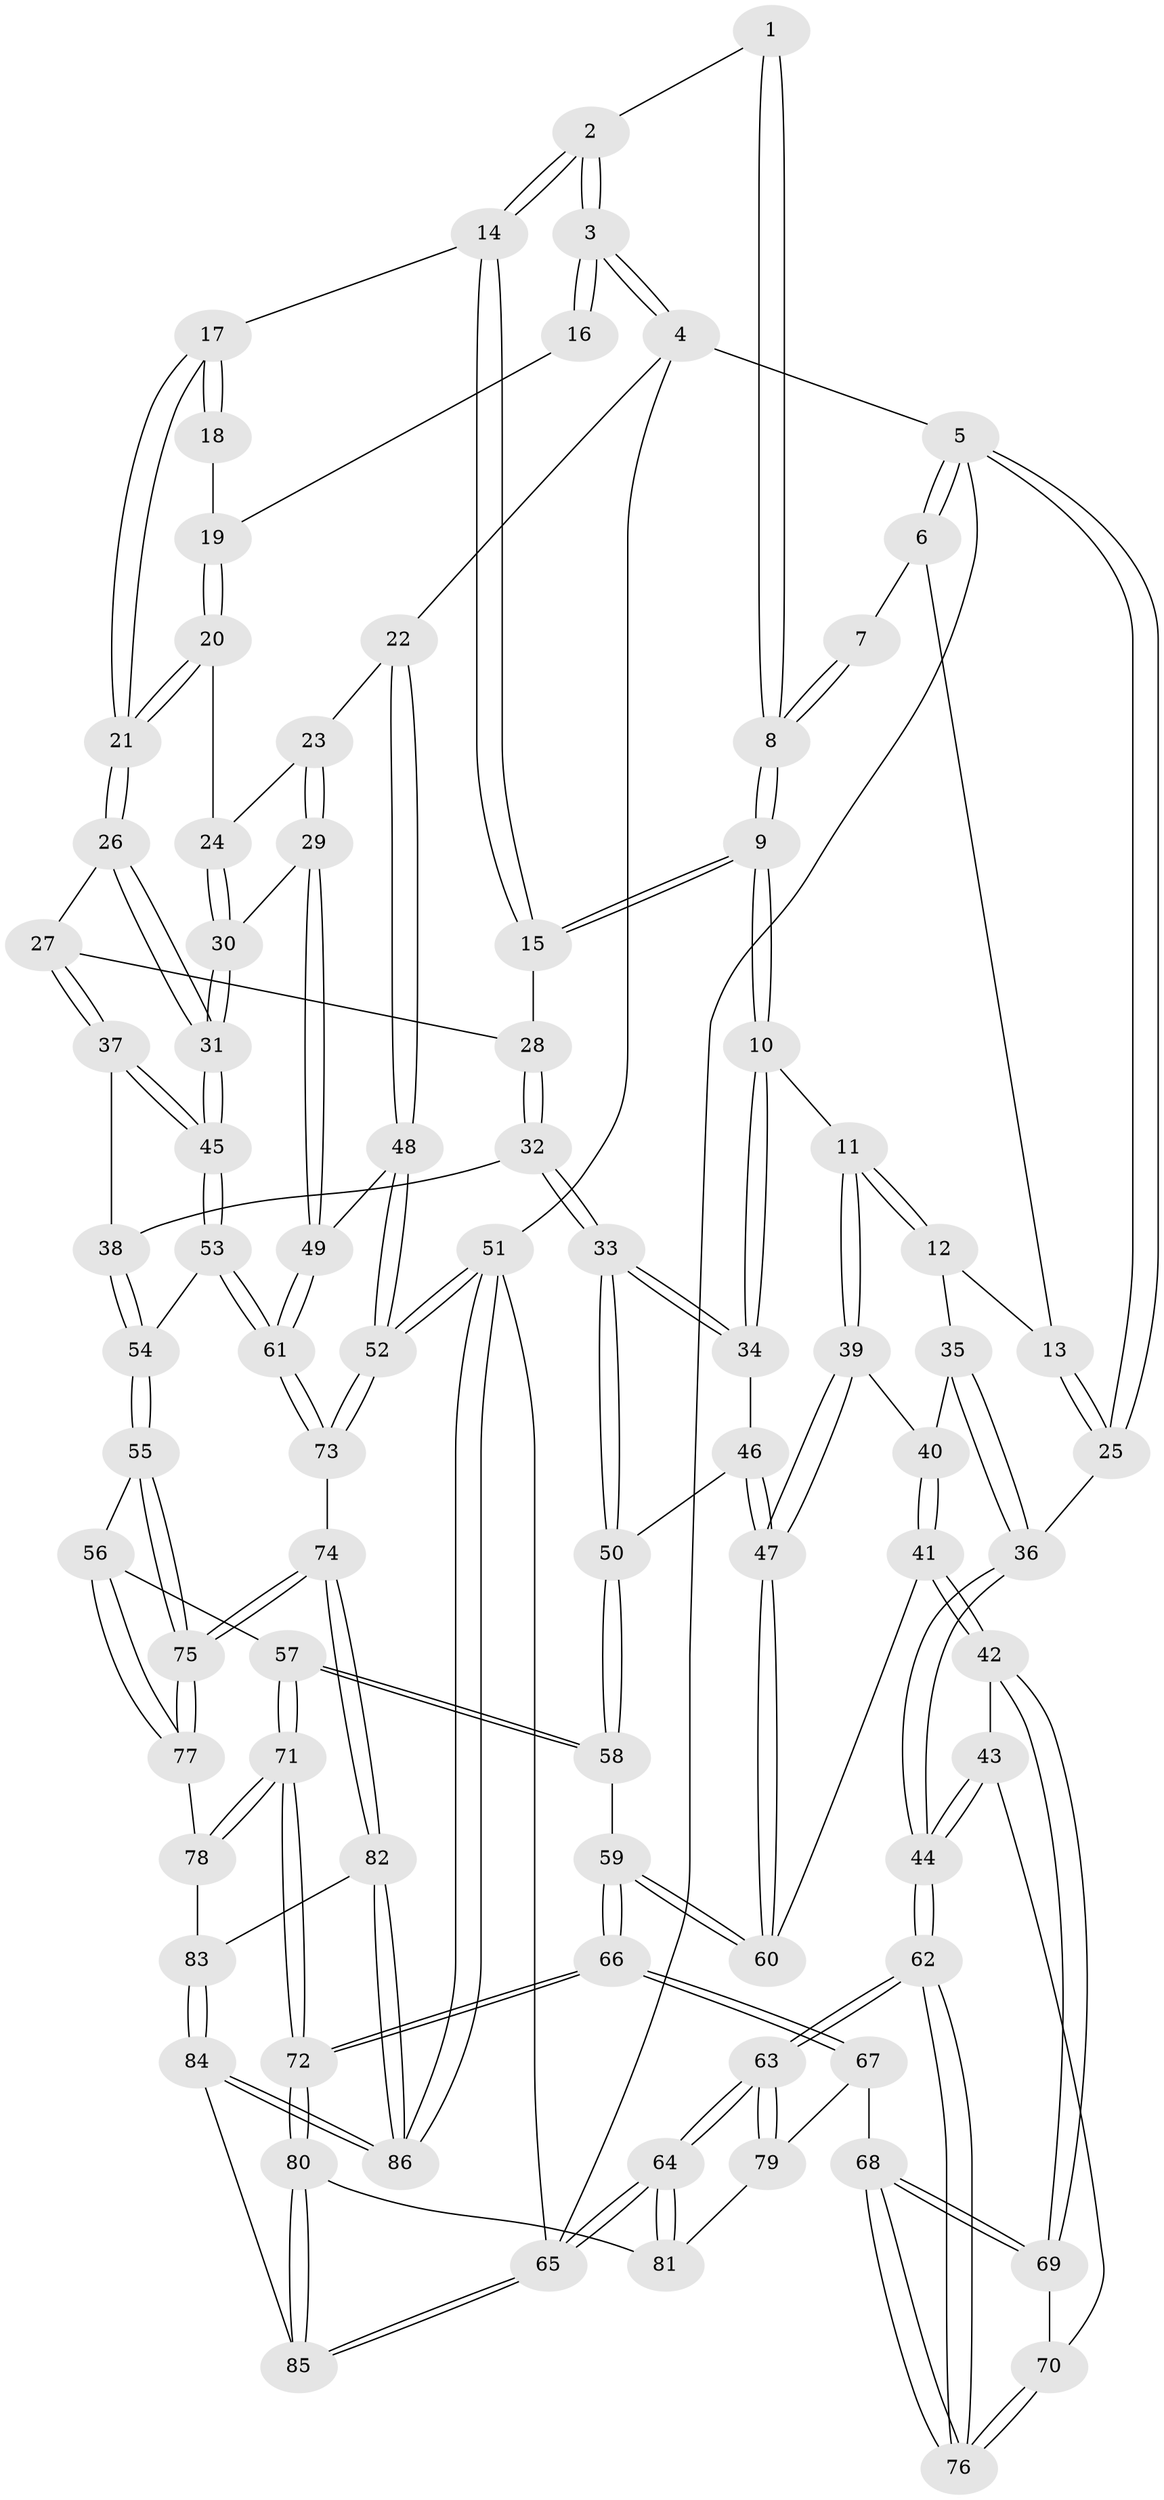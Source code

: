 // Generated by graph-tools (version 1.1) at 2025/27/03/15/25 16:27:57]
// undirected, 86 vertices, 212 edges
graph export_dot {
graph [start="1"]
  node [color=gray90,style=filled];
  1 [pos="+0.44025784111884814+0"];
  2 [pos="+0.5278238887720478+0"];
  3 [pos="+1+0"];
  4 [pos="+1+0"];
  5 [pos="+0+0"];
  6 [pos="+0.34595377561047047+0"];
  7 [pos="+0.3723191815570336+0"];
  8 [pos="+0.40694083759526145+0.24114844535951258"];
  9 [pos="+0.4093778115425347+0.2788981956396383"];
  10 [pos="+0.3931818172036232+0.28797696582359816"];
  11 [pos="+0.33836223605257626+0.2928406639142927"];
  12 [pos="+0.28933565097315683+0.2580169599450986"];
  13 [pos="+0.25786975945059076+0.14973493795945977"];
  14 [pos="+0.5509306615236659+0.1811445620517434"];
  15 [pos="+0.4932907213113508+0.2455901255457504"];
  16 [pos="+0.9123392606914237+0"];
  17 [pos="+0.5909011851190741+0.19059608652629398"];
  18 [pos="+0.6566127456092462+0.17496795142615895"];
  19 [pos="+0.7521647003848128+0.21576120629611537"];
  20 [pos="+0.7664440634521841+0.2960111711283851"];
  21 [pos="+0.7161462474165953+0.3250560769373267"];
  22 [pos="+1+0"];
  23 [pos="+0.9088586141927456+0.23735153983511303"];
  24 [pos="+0.8060156794153223+0.299441175636379"];
  25 [pos="+0+0.02622470013534677"];
  26 [pos="+0.7031850173020673+0.35218446904962647"];
  27 [pos="+0.6259402457439998+0.37192792705817945"];
  28 [pos="+0.5526583535095491+0.31834740702858977"];
  29 [pos="+0.9021077743595427+0.468071614251893"];
  30 [pos="+0.8849213160255056+0.4668699183378902"];
  31 [pos="+0.7606780728092102+0.5110633006309304"];
  32 [pos="+0.5306098839585833+0.4776534721351315"];
  33 [pos="+0.5195995687306253+0.4803338613413204"];
  34 [pos="+0.46105389693882115+0.4093546073437887"];
  35 [pos="+0.08812170611415487+0.31046004776139235"];
  36 [pos="+0+0.287321156714654"];
  37 [pos="+0.5932247058230254+0.4478145825640649"];
  38 [pos="+0.5306276421723298+0.4776527961559602"];
  39 [pos="+0.28033605726437943+0.484087204749112"];
  40 [pos="+0.12054804252440159+0.35697831306969996"];
  41 [pos="+0.18417761526749626+0.5490631012099796"];
  42 [pos="+0.14682419085388781+0.5709800209200762"];
  43 [pos="+0+0.5155675500037203"];
  44 [pos="+0+0.46374125834871943"];
  45 [pos="+0.7482519722034271+0.5271917081228559"];
  46 [pos="+0.39082004274754933+0.4882765058842535"];
  47 [pos="+0.27852526092080465+0.4985398575803878"];
  48 [pos="+1+0.5064557477089273"];
  49 [pos="+0.9735907719942125+0.48717015672755765"];
  50 [pos="+0.49876136647468855+0.5116201912182241"];
  51 [pos="+1+1"];
  52 [pos="+1+0.9915044105178301"];
  53 [pos="+0.7251345576663589+0.5960333820331324"];
  54 [pos="+0.6747999746536288+0.6119192997299178"];
  55 [pos="+0.5860573616224876+0.6752133148379359"];
  56 [pos="+0.5844544447862992+0.6753608267260826"];
  57 [pos="+0.5077931707041092+0.662517819677258"];
  58 [pos="+0.47011995609188956+0.6207580042366251"];
  59 [pos="+0.3538180966128417+0.6132691171425163"];
  60 [pos="+0.2712365446091429+0.5165274674311615"];
  61 [pos="+0.8054876869653377+0.6988650692331514"];
  62 [pos="+0+1"];
  63 [pos="+0+1"];
  64 [pos="+0+1"];
  65 [pos="+0+1"];
  66 [pos="+0.29338339380815254+0.7800091722240392"];
  67 [pos="+0.20573853922080335+0.7672670045833079"];
  68 [pos="+0.1806899473209168+0.7495163960883465"];
  69 [pos="+0.15513703955346145+0.6728181010428458"];
  70 [pos="+0.03962087018053523+0.7031450658111631"];
  71 [pos="+0.40871020437650957+0.8600073685707244"];
  72 [pos="+0.38262363114341236+0.8729184056290966"];
  73 [pos="+0.8762659650743938+0.8319338677253801"];
  74 [pos="+0.7034316644009744+0.8588098129819234"];
  75 [pos="+0.696751497143782+0.8554664400670133"];
  76 [pos="+0+0.8250091993598446"];
  77 [pos="+0.5436764116211746+0.8570373511758679"];
  78 [pos="+0.5213219243421149+0.8659571936505068"];
  79 [pos="+0.18872644245965767+0.8146533665361811"];
  80 [pos="+0.370081365245433+0.926931593008846"];
  81 [pos="+0.15866283709355888+0.9470370062315296"];
  82 [pos="+0.6289365723332636+1"];
  83 [pos="+0.5449817978075101+0.9158130459082747"];
  84 [pos="+0.4624438029589554+1"];
  85 [pos="+0.4074977536910671+1"];
  86 [pos="+0.6005543778678687+1"];
  1 -- 2;
  1 -- 8;
  1 -- 8;
  2 -- 3;
  2 -- 3;
  2 -- 14;
  2 -- 14;
  3 -- 4;
  3 -- 4;
  3 -- 16;
  3 -- 16;
  4 -- 5;
  4 -- 22;
  4 -- 51;
  5 -- 6;
  5 -- 6;
  5 -- 25;
  5 -- 25;
  5 -- 65;
  6 -- 7;
  6 -- 13;
  7 -- 8;
  7 -- 8;
  8 -- 9;
  8 -- 9;
  9 -- 10;
  9 -- 10;
  9 -- 15;
  9 -- 15;
  10 -- 11;
  10 -- 34;
  10 -- 34;
  11 -- 12;
  11 -- 12;
  11 -- 39;
  11 -- 39;
  12 -- 13;
  12 -- 35;
  13 -- 25;
  13 -- 25;
  14 -- 15;
  14 -- 15;
  14 -- 17;
  15 -- 28;
  16 -- 19;
  17 -- 18;
  17 -- 18;
  17 -- 21;
  17 -- 21;
  18 -- 19;
  19 -- 20;
  19 -- 20;
  20 -- 21;
  20 -- 21;
  20 -- 24;
  21 -- 26;
  21 -- 26;
  22 -- 23;
  22 -- 48;
  22 -- 48;
  23 -- 24;
  23 -- 29;
  23 -- 29;
  24 -- 30;
  24 -- 30;
  25 -- 36;
  26 -- 27;
  26 -- 31;
  26 -- 31;
  27 -- 28;
  27 -- 37;
  27 -- 37;
  28 -- 32;
  28 -- 32;
  29 -- 30;
  29 -- 49;
  29 -- 49;
  30 -- 31;
  30 -- 31;
  31 -- 45;
  31 -- 45;
  32 -- 33;
  32 -- 33;
  32 -- 38;
  33 -- 34;
  33 -- 34;
  33 -- 50;
  33 -- 50;
  34 -- 46;
  35 -- 36;
  35 -- 36;
  35 -- 40;
  36 -- 44;
  36 -- 44;
  37 -- 38;
  37 -- 45;
  37 -- 45;
  38 -- 54;
  38 -- 54;
  39 -- 40;
  39 -- 47;
  39 -- 47;
  40 -- 41;
  40 -- 41;
  41 -- 42;
  41 -- 42;
  41 -- 60;
  42 -- 43;
  42 -- 69;
  42 -- 69;
  43 -- 44;
  43 -- 44;
  43 -- 70;
  44 -- 62;
  44 -- 62;
  45 -- 53;
  45 -- 53;
  46 -- 47;
  46 -- 47;
  46 -- 50;
  47 -- 60;
  47 -- 60;
  48 -- 49;
  48 -- 52;
  48 -- 52;
  49 -- 61;
  49 -- 61;
  50 -- 58;
  50 -- 58;
  51 -- 52;
  51 -- 52;
  51 -- 86;
  51 -- 86;
  51 -- 65;
  52 -- 73;
  52 -- 73;
  53 -- 54;
  53 -- 61;
  53 -- 61;
  54 -- 55;
  54 -- 55;
  55 -- 56;
  55 -- 75;
  55 -- 75;
  56 -- 57;
  56 -- 77;
  56 -- 77;
  57 -- 58;
  57 -- 58;
  57 -- 71;
  57 -- 71;
  58 -- 59;
  59 -- 60;
  59 -- 60;
  59 -- 66;
  59 -- 66;
  61 -- 73;
  61 -- 73;
  62 -- 63;
  62 -- 63;
  62 -- 76;
  62 -- 76;
  63 -- 64;
  63 -- 64;
  63 -- 79;
  63 -- 79;
  64 -- 65;
  64 -- 65;
  64 -- 81;
  64 -- 81;
  65 -- 85;
  65 -- 85;
  66 -- 67;
  66 -- 67;
  66 -- 72;
  66 -- 72;
  67 -- 68;
  67 -- 79;
  68 -- 69;
  68 -- 69;
  68 -- 76;
  68 -- 76;
  69 -- 70;
  70 -- 76;
  70 -- 76;
  71 -- 72;
  71 -- 72;
  71 -- 78;
  71 -- 78;
  72 -- 80;
  72 -- 80;
  73 -- 74;
  74 -- 75;
  74 -- 75;
  74 -- 82;
  74 -- 82;
  75 -- 77;
  75 -- 77;
  77 -- 78;
  78 -- 83;
  79 -- 81;
  80 -- 81;
  80 -- 85;
  80 -- 85;
  82 -- 83;
  82 -- 86;
  82 -- 86;
  83 -- 84;
  83 -- 84;
  84 -- 85;
  84 -- 86;
  84 -- 86;
}
